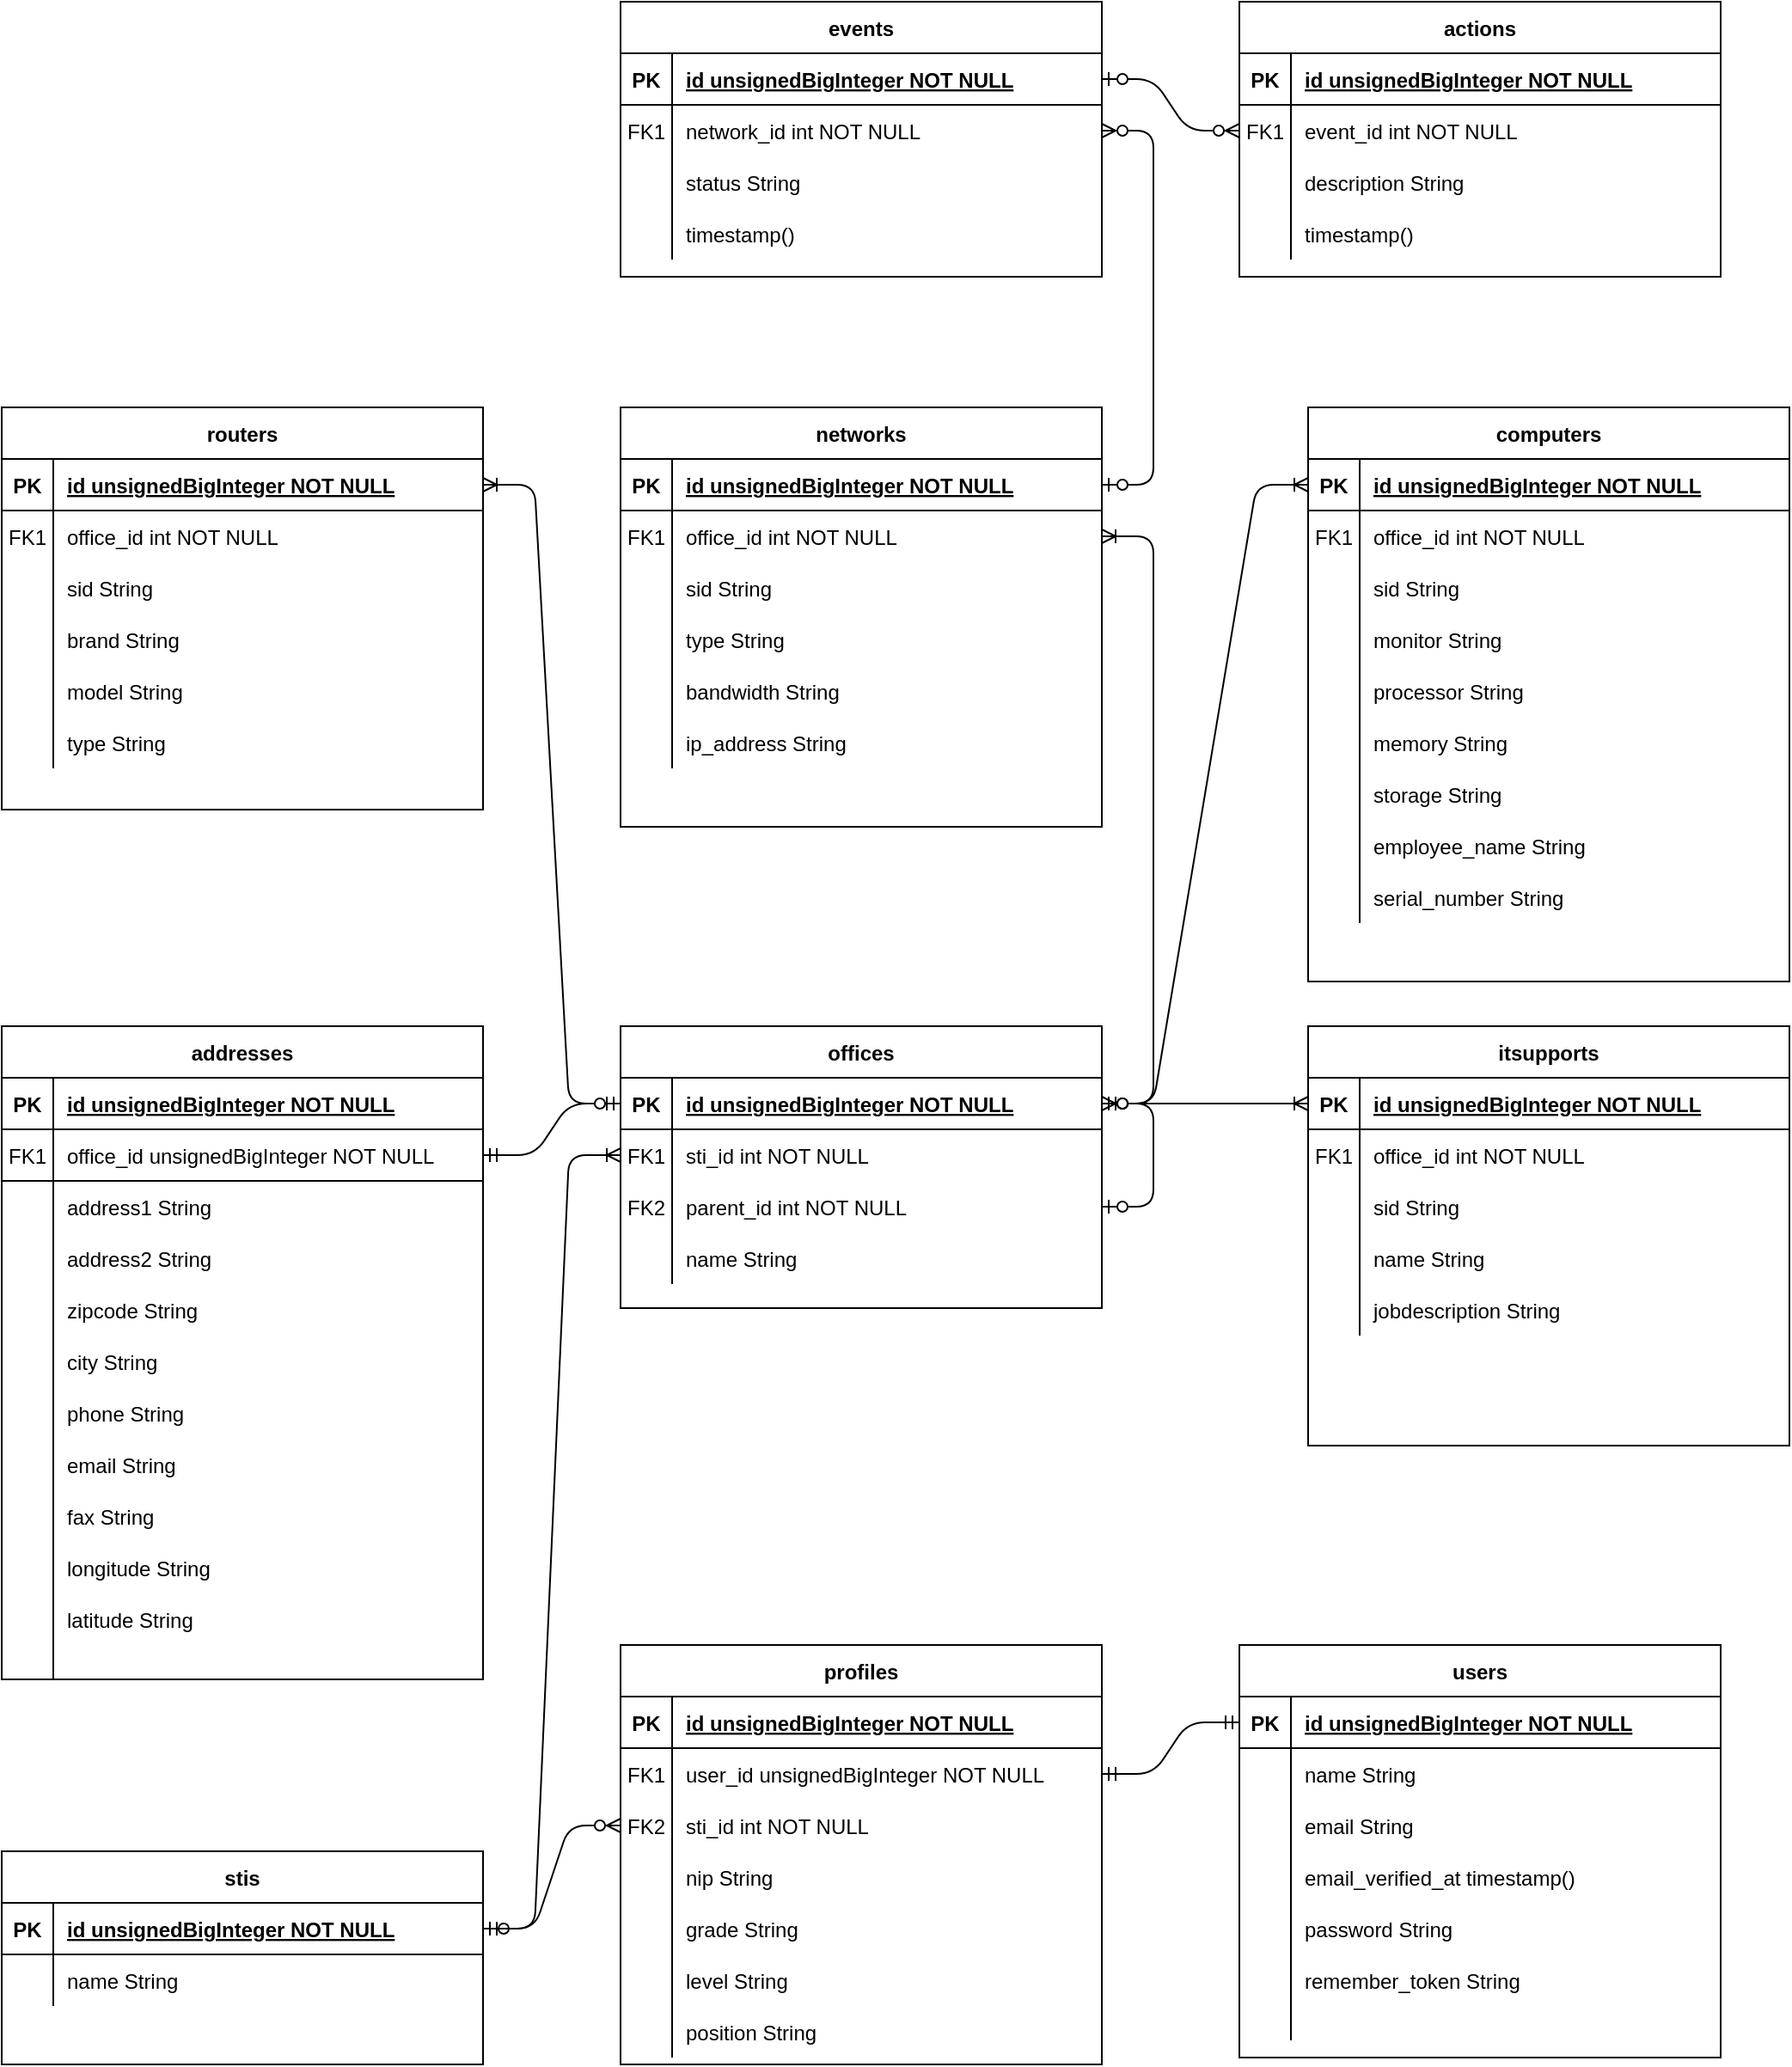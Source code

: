 <mxfile version="14.6.13" type="device"><diagram id="R2lEEEUBdFMjLlhIrx00" name="Page-1"><mxGraphModel dx="786" dy="1359" grid="1" gridSize="10" guides="1" tooltips="1" connect="1" arrows="1" fold="1" page="1" pageScale="1" pageWidth="1100" pageHeight="850" math="0" shadow="0" extFonts="Permanent Marker^https://fonts.googleapis.com/css?family=Permanent+Marker"><root><mxCell id="0"/><mxCell id="1" parent="0"/><mxCell id="C-vyLk0tnHw3VtMMgP7b-2" value="offices" style="shape=table;startSize=30;container=1;collapsible=1;childLayout=tableLayout;fixedRows=1;rowLines=0;fontStyle=1;align=center;resizeLast=1;" parent="1" vertex="1"><mxGeometry x="400" y="36" width="280" height="164" as="geometry"/></mxCell><mxCell id="C-vyLk0tnHw3VtMMgP7b-3" value="" style="shape=partialRectangle;collapsible=0;dropTarget=0;pointerEvents=0;fillColor=none;points=[[0,0.5],[1,0.5]];portConstraint=eastwest;top=0;left=0;right=0;bottom=1;" parent="C-vyLk0tnHw3VtMMgP7b-2" vertex="1"><mxGeometry y="30" width="280" height="30" as="geometry"/></mxCell><mxCell id="C-vyLk0tnHw3VtMMgP7b-4" value="PK" style="shape=partialRectangle;overflow=hidden;connectable=0;fillColor=none;top=0;left=0;bottom=0;right=0;fontStyle=1;" parent="C-vyLk0tnHw3VtMMgP7b-3" vertex="1"><mxGeometry width="30" height="30" as="geometry"/></mxCell><mxCell id="C-vyLk0tnHw3VtMMgP7b-5" value="id unsignedBigInteger NOT NULL " style="shape=partialRectangle;overflow=hidden;connectable=0;fillColor=none;top=0;left=0;bottom=0;right=0;align=left;spacingLeft=6;fontStyle=5;" parent="C-vyLk0tnHw3VtMMgP7b-3" vertex="1"><mxGeometry x="30" width="250" height="30" as="geometry"/></mxCell><mxCell id="NrfGA5ZO5ZbYwpjeMdwI-16" value="" style="shape=partialRectangle;collapsible=0;dropTarget=0;pointerEvents=0;fillColor=none;points=[[0,0.5],[1,0.5]];portConstraint=eastwest;top=0;left=0;right=0;bottom=0;" parent="C-vyLk0tnHw3VtMMgP7b-2" vertex="1"><mxGeometry y="60" width="280" height="30" as="geometry"/></mxCell><mxCell id="NrfGA5ZO5ZbYwpjeMdwI-17" value="FK1" style="shape=partialRectangle;overflow=hidden;connectable=0;fillColor=none;top=0;left=0;bottom=0;right=0;" parent="NrfGA5ZO5ZbYwpjeMdwI-16" vertex="1"><mxGeometry width="30" height="30" as="geometry"/></mxCell><mxCell id="NrfGA5ZO5ZbYwpjeMdwI-18" value="sti_id int NOT NULL" style="shape=partialRectangle;overflow=hidden;connectable=0;fillColor=none;top=0;left=0;bottom=0;right=0;align=left;spacingLeft=6;" parent="NrfGA5ZO5ZbYwpjeMdwI-16" vertex="1"><mxGeometry x="30" width="250" height="30" as="geometry"/></mxCell><mxCell id="NrfGA5ZO5ZbYwpjeMdwI-37" value="" style="shape=partialRectangle;collapsible=0;dropTarget=0;pointerEvents=0;fillColor=none;points=[[0,0.5],[1,0.5]];portConstraint=eastwest;top=0;left=0;right=0;bottom=0;" parent="C-vyLk0tnHw3VtMMgP7b-2" vertex="1"><mxGeometry y="90" width="280" height="30" as="geometry"/></mxCell><mxCell id="NrfGA5ZO5ZbYwpjeMdwI-38" value="FK2" style="shape=partialRectangle;overflow=hidden;connectable=0;fillColor=none;top=0;left=0;bottom=0;right=0;" parent="NrfGA5ZO5ZbYwpjeMdwI-37" vertex="1"><mxGeometry width="30" height="30" as="geometry"/></mxCell><mxCell id="NrfGA5ZO5ZbYwpjeMdwI-39" value="parent_id int NOT NULL" style="shape=partialRectangle;overflow=hidden;connectable=0;fillColor=none;top=0;left=0;bottom=0;right=0;align=left;spacingLeft=6;" parent="NrfGA5ZO5ZbYwpjeMdwI-37" vertex="1"><mxGeometry x="30" width="250" height="30" as="geometry"/></mxCell><mxCell id="C-vyLk0tnHw3VtMMgP7b-6" value="" style="shape=partialRectangle;collapsible=0;dropTarget=0;pointerEvents=0;fillColor=none;points=[[0,0.5],[1,0.5]];portConstraint=eastwest;top=0;left=0;right=0;bottom=0;" parent="C-vyLk0tnHw3VtMMgP7b-2" vertex="1"><mxGeometry y="120" width="280" height="30" as="geometry"/></mxCell><mxCell id="C-vyLk0tnHw3VtMMgP7b-7" value="" style="shape=partialRectangle;overflow=hidden;connectable=0;fillColor=none;top=0;left=0;bottom=0;right=0;" parent="C-vyLk0tnHw3VtMMgP7b-6" vertex="1"><mxGeometry width="30" height="30" as="geometry"/></mxCell><mxCell id="C-vyLk0tnHw3VtMMgP7b-8" value="name String" style="shape=partialRectangle;overflow=hidden;connectable=0;fillColor=none;top=0;left=0;bottom=0;right=0;align=left;spacingLeft=6;" parent="C-vyLk0tnHw3VtMMgP7b-6" vertex="1"><mxGeometry x="30" width="250" height="30" as="geometry"/></mxCell><mxCell id="NrfGA5ZO5ZbYwpjeMdwI-72" value="" style="edgeStyle=entityRelationEdgeStyle;fontSize=12;html=1;endArrow=ERoneToMany;startArrow=ERzeroToOne;" parent="C-vyLk0tnHw3VtMMgP7b-2" source="NrfGA5ZO5ZbYwpjeMdwI-37" target="C-vyLk0tnHw3VtMMgP7b-3" edge="1"><mxGeometry width="100" height="100" relative="1" as="geometry"><mxPoint x="215" y="250" as="sourcePoint"/><mxPoint x="315" y="150" as="targetPoint"/></mxGeometry></mxCell><mxCell id="C-vyLk0tnHw3VtMMgP7b-13" value="stis" style="shape=table;startSize=30;container=1;collapsible=1;childLayout=tableLayout;fixedRows=1;rowLines=0;fontStyle=1;align=center;resizeLast=1;" parent="1" vertex="1"><mxGeometry x="40" y="516" width="280" height="124" as="geometry"/></mxCell><mxCell id="C-vyLk0tnHw3VtMMgP7b-14" value="" style="shape=partialRectangle;collapsible=0;dropTarget=0;pointerEvents=0;fillColor=none;points=[[0,0.5],[1,0.5]];portConstraint=eastwest;top=0;left=0;right=0;bottom=1;" parent="C-vyLk0tnHw3VtMMgP7b-13" vertex="1"><mxGeometry y="30" width="280" height="30" as="geometry"/></mxCell><mxCell id="C-vyLk0tnHw3VtMMgP7b-15" value="PK" style="shape=partialRectangle;overflow=hidden;connectable=0;fillColor=none;top=0;left=0;bottom=0;right=0;fontStyle=1;" parent="C-vyLk0tnHw3VtMMgP7b-14" vertex="1"><mxGeometry width="30" height="30" as="geometry"/></mxCell><mxCell id="C-vyLk0tnHw3VtMMgP7b-16" value="id unsignedBigInteger NOT NULL " style="shape=partialRectangle;overflow=hidden;connectable=0;fillColor=none;top=0;left=0;bottom=0;right=0;align=left;spacingLeft=6;fontStyle=5;" parent="C-vyLk0tnHw3VtMMgP7b-14" vertex="1"><mxGeometry x="30" width="250" height="30" as="geometry"/></mxCell><mxCell id="C-vyLk0tnHw3VtMMgP7b-17" value="" style="shape=partialRectangle;collapsible=0;dropTarget=0;pointerEvents=0;fillColor=none;points=[[0,0.5],[1,0.5]];portConstraint=eastwest;top=0;left=0;right=0;bottom=0;" parent="C-vyLk0tnHw3VtMMgP7b-13" vertex="1"><mxGeometry y="60" width="280" height="30" as="geometry"/></mxCell><mxCell id="C-vyLk0tnHw3VtMMgP7b-18" value="" style="shape=partialRectangle;overflow=hidden;connectable=0;fillColor=none;top=0;left=0;bottom=0;right=0;" parent="C-vyLk0tnHw3VtMMgP7b-17" vertex="1"><mxGeometry width="30" height="30" as="geometry"/></mxCell><mxCell id="C-vyLk0tnHw3VtMMgP7b-19" value="name String" style="shape=partialRectangle;overflow=hidden;connectable=0;fillColor=none;top=0;left=0;bottom=0;right=0;align=left;spacingLeft=6;" parent="C-vyLk0tnHw3VtMMgP7b-17" vertex="1"><mxGeometry x="30" width="250" height="30" as="geometry"/></mxCell><mxCell id="C-vyLk0tnHw3VtMMgP7b-23" value="addresses" style="shape=table;startSize=30;container=1;collapsible=1;childLayout=tableLayout;fixedRows=1;rowLines=0;fontStyle=1;align=center;resizeLast=1;" parent="1" vertex="1"><mxGeometry x="40" y="36" width="280" height="380" as="geometry"/></mxCell><mxCell id="NrfGA5ZO5ZbYwpjeMdwI-40" value="" style="shape=partialRectangle;collapsible=0;dropTarget=0;pointerEvents=0;fillColor=none;points=[[0,0.5],[1,0.5]];portConstraint=eastwest;top=0;left=0;right=0;bottom=1;" parent="C-vyLk0tnHw3VtMMgP7b-23" vertex="1"><mxGeometry y="30" width="280" height="30" as="geometry"/></mxCell><mxCell id="NrfGA5ZO5ZbYwpjeMdwI-41" value="PK" style="shape=partialRectangle;overflow=hidden;connectable=0;fillColor=none;top=0;left=0;bottom=0;right=0;fontStyle=1;" parent="NrfGA5ZO5ZbYwpjeMdwI-40" vertex="1"><mxGeometry width="30" height="30" as="geometry"/></mxCell><mxCell id="NrfGA5ZO5ZbYwpjeMdwI-42" value="id unsignedBigInteger NOT NULL " style="shape=partialRectangle;overflow=hidden;connectable=0;fillColor=none;top=0;left=0;bottom=0;right=0;align=left;spacingLeft=6;fontStyle=5;" parent="NrfGA5ZO5ZbYwpjeMdwI-40" vertex="1"><mxGeometry x="30" width="250" height="30" as="geometry"/></mxCell><mxCell id="C-vyLk0tnHw3VtMMgP7b-24" value="" style="shape=partialRectangle;collapsible=0;dropTarget=0;pointerEvents=0;fillColor=none;points=[[0,0.5],[1,0.5]];portConstraint=eastwest;top=0;left=0;right=0;bottom=1;" parent="C-vyLk0tnHw3VtMMgP7b-23" vertex="1"><mxGeometry y="60" width="280" height="30" as="geometry"/></mxCell><mxCell id="C-vyLk0tnHw3VtMMgP7b-25" value="FK1" style="shape=partialRectangle;overflow=hidden;connectable=0;fillColor=none;top=0;left=0;bottom=0;right=0;fontStyle=0;" parent="C-vyLk0tnHw3VtMMgP7b-24" vertex="1"><mxGeometry width="30" height="30" as="geometry"/></mxCell><mxCell id="C-vyLk0tnHw3VtMMgP7b-26" value="office_id unsignedBigInteger NOT NULL" style="shape=partialRectangle;overflow=hidden;connectable=0;fillColor=none;top=0;left=0;bottom=0;right=0;align=left;spacingLeft=6;fontStyle=0;" parent="C-vyLk0tnHw3VtMMgP7b-24" vertex="1"><mxGeometry x="30" width="250" height="30" as="geometry"/></mxCell><mxCell id="NrfGA5ZO5ZbYwpjeMdwI-28" value="" style="shape=partialRectangle;collapsible=0;dropTarget=0;pointerEvents=0;fillColor=none;points=[[0,0.5],[1,0.5]];portConstraint=eastwest;top=0;left=0;right=0;bottom=0;" parent="C-vyLk0tnHw3VtMMgP7b-23" vertex="1"><mxGeometry y="90" width="280" height="30" as="geometry"/></mxCell><mxCell id="NrfGA5ZO5ZbYwpjeMdwI-29" value="" style="shape=partialRectangle;overflow=hidden;connectable=0;fillColor=none;top=0;left=0;bottom=0;right=0;" parent="NrfGA5ZO5ZbYwpjeMdwI-28" vertex="1"><mxGeometry width="30" height="30" as="geometry"/></mxCell><mxCell id="NrfGA5ZO5ZbYwpjeMdwI-30" value="address1 String" style="shape=partialRectangle;overflow=hidden;connectable=0;fillColor=none;top=0;left=0;bottom=0;right=0;align=left;spacingLeft=6;" parent="NrfGA5ZO5ZbYwpjeMdwI-28" vertex="1"><mxGeometry x="30" width="250" height="30" as="geometry"/></mxCell><mxCell id="NrfGA5ZO5ZbYwpjeMdwI-25" value="" style="shape=partialRectangle;collapsible=0;dropTarget=0;pointerEvents=0;fillColor=none;points=[[0,0.5],[1,0.5]];portConstraint=eastwest;top=0;left=0;right=0;bottom=0;" parent="C-vyLk0tnHw3VtMMgP7b-23" vertex="1"><mxGeometry y="120" width="280" height="30" as="geometry"/></mxCell><mxCell id="NrfGA5ZO5ZbYwpjeMdwI-26" value="" style="shape=partialRectangle;overflow=hidden;connectable=0;fillColor=none;top=0;left=0;bottom=0;right=0;" parent="NrfGA5ZO5ZbYwpjeMdwI-25" vertex="1"><mxGeometry width="30" height="30" as="geometry"/></mxCell><mxCell id="NrfGA5ZO5ZbYwpjeMdwI-27" value="address2 String" style="shape=partialRectangle;overflow=hidden;connectable=0;fillColor=none;top=0;left=0;bottom=0;right=0;align=left;spacingLeft=6;" parent="NrfGA5ZO5ZbYwpjeMdwI-25" vertex="1"><mxGeometry x="30" width="250" height="30" as="geometry"/></mxCell><mxCell id="NrfGA5ZO5ZbYwpjeMdwI-22" value="" style="shape=partialRectangle;collapsible=0;dropTarget=0;pointerEvents=0;fillColor=none;points=[[0,0.5],[1,0.5]];portConstraint=eastwest;top=0;left=0;right=0;bottom=0;" parent="C-vyLk0tnHw3VtMMgP7b-23" vertex="1"><mxGeometry y="150" width="280" height="30" as="geometry"/></mxCell><mxCell id="NrfGA5ZO5ZbYwpjeMdwI-23" value="" style="shape=partialRectangle;overflow=hidden;connectable=0;fillColor=none;top=0;left=0;bottom=0;right=0;" parent="NrfGA5ZO5ZbYwpjeMdwI-22" vertex="1"><mxGeometry width="30" height="30" as="geometry"/></mxCell><mxCell id="NrfGA5ZO5ZbYwpjeMdwI-24" value="zipcode String" style="shape=partialRectangle;overflow=hidden;connectable=0;fillColor=none;top=0;left=0;bottom=0;right=0;align=left;spacingLeft=6;" parent="NrfGA5ZO5ZbYwpjeMdwI-22" vertex="1"><mxGeometry x="30" width="250" height="30" as="geometry"/></mxCell><mxCell id="cC36IfZBe8Q3llp0bym--16" value="" style="shape=partialRectangle;collapsible=0;dropTarget=0;pointerEvents=0;fillColor=none;points=[[0,0.5],[1,0.5]];portConstraint=eastwest;top=0;left=0;right=0;bottom=0;" vertex="1" parent="C-vyLk0tnHw3VtMMgP7b-23"><mxGeometry y="180" width="280" height="30" as="geometry"/></mxCell><mxCell id="cC36IfZBe8Q3llp0bym--17" value="" style="shape=partialRectangle;overflow=hidden;connectable=0;fillColor=none;top=0;left=0;bottom=0;right=0;" vertex="1" parent="cC36IfZBe8Q3llp0bym--16"><mxGeometry width="30" height="30" as="geometry"/></mxCell><mxCell id="cC36IfZBe8Q3llp0bym--18" value="city String" style="shape=partialRectangle;overflow=hidden;connectable=0;fillColor=none;top=0;left=0;bottom=0;right=0;align=left;spacingLeft=6;" vertex="1" parent="cC36IfZBe8Q3llp0bym--16"><mxGeometry x="30" width="250" height="30" as="geometry"/></mxCell><mxCell id="cC36IfZBe8Q3llp0bym--13" value="" style="shape=partialRectangle;collapsible=0;dropTarget=0;pointerEvents=0;fillColor=none;points=[[0,0.5],[1,0.5]];portConstraint=eastwest;top=0;left=0;right=0;bottom=0;" vertex="1" parent="C-vyLk0tnHw3VtMMgP7b-23"><mxGeometry y="210" width="280" height="30" as="geometry"/></mxCell><mxCell id="cC36IfZBe8Q3llp0bym--14" value="" style="shape=partialRectangle;overflow=hidden;connectable=0;fillColor=none;top=0;left=0;bottom=0;right=0;" vertex="1" parent="cC36IfZBe8Q3llp0bym--13"><mxGeometry width="30" height="30" as="geometry"/></mxCell><mxCell id="cC36IfZBe8Q3llp0bym--15" value="phone String" style="shape=partialRectangle;overflow=hidden;connectable=0;fillColor=none;top=0;left=0;bottom=0;right=0;align=left;spacingLeft=6;" vertex="1" parent="cC36IfZBe8Q3llp0bym--13"><mxGeometry x="30" width="250" height="30" as="geometry"/></mxCell><mxCell id="cC36IfZBe8Q3llp0bym--10" value="" style="shape=partialRectangle;collapsible=0;dropTarget=0;pointerEvents=0;fillColor=none;points=[[0,0.5],[1,0.5]];portConstraint=eastwest;top=0;left=0;right=0;bottom=0;" vertex="1" parent="C-vyLk0tnHw3VtMMgP7b-23"><mxGeometry y="240" width="280" height="30" as="geometry"/></mxCell><mxCell id="cC36IfZBe8Q3llp0bym--11" value="" style="shape=partialRectangle;overflow=hidden;connectable=0;fillColor=none;top=0;left=0;bottom=0;right=0;" vertex="1" parent="cC36IfZBe8Q3llp0bym--10"><mxGeometry width="30" height="30" as="geometry"/></mxCell><mxCell id="cC36IfZBe8Q3llp0bym--12" value="email String" style="shape=partialRectangle;overflow=hidden;connectable=0;fillColor=none;top=0;left=0;bottom=0;right=0;align=left;spacingLeft=6;" vertex="1" parent="cC36IfZBe8Q3llp0bym--10"><mxGeometry x="30" width="250" height="30" as="geometry"/></mxCell><mxCell id="B6gl2flgJBYyLRWC5VCv-1" value="" style="shape=partialRectangle;collapsible=0;dropTarget=0;pointerEvents=0;fillColor=none;points=[[0,0.5],[1,0.5]];portConstraint=eastwest;top=0;left=0;right=0;bottom=0;" parent="C-vyLk0tnHw3VtMMgP7b-23" vertex="1"><mxGeometry y="270" width="280" height="30" as="geometry"/></mxCell><mxCell id="B6gl2flgJBYyLRWC5VCv-2" value="" style="shape=partialRectangle;overflow=hidden;connectable=0;fillColor=none;top=0;left=0;bottom=0;right=0;" parent="B6gl2flgJBYyLRWC5VCv-1" vertex="1"><mxGeometry width="30" height="30" as="geometry"/></mxCell><mxCell id="B6gl2flgJBYyLRWC5VCv-3" value="fax String" style="shape=partialRectangle;overflow=hidden;connectable=0;fillColor=none;top=0;left=0;bottom=0;right=0;align=left;spacingLeft=6;" parent="B6gl2flgJBYyLRWC5VCv-1" vertex="1"><mxGeometry x="30" width="250" height="30" as="geometry"/></mxCell><mxCell id="B6gl2flgJBYyLRWC5VCv-4" value="" style="shape=partialRectangle;collapsible=0;dropTarget=0;pointerEvents=0;fillColor=none;points=[[0,0.5],[1,0.5]];portConstraint=eastwest;top=0;left=0;right=0;bottom=0;" parent="C-vyLk0tnHw3VtMMgP7b-23" vertex="1"><mxGeometry y="300" width="280" height="30" as="geometry"/></mxCell><mxCell id="B6gl2flgJBYyLRWC5VCv-5" value="" style="shape=partialRectangle;overflow=hidden;connectable=0;fillColor=none;top=0;left=0;bottom=0;right=0;" parent="B6gl2flgJBYyLRWC5VCv-4" vertex="1"><mxGeometry width="30" height="30" as="geometry"/></mxCell><mxCell id="B6gl2flgJBYyLRWC5VCv-6" value="longitude String" style="shape=partialRectangle;overflow=hidden;connectable=0;fillColor=none;top=0;left=0;bottom=0;right=0;align=left;spacingLeft=6;" parent="B6gl2flgJBYyLRWC5VCv-4" vertex="1"><mxGeometry x="30" width="250" height="30" as="geometry"/></mxCell><mxCell id="NrfGA5ZO5ZbYwpjeMdwI-19" value="" style="shape=partialRectangle;collapsible=0;dropTarget=0;pointerEvents=0;fillColor=none;points=[[0,0.5],[1,0.5]];portConstraint=eastwest;top=0;left=0;right=0;bottom=0;" parent="C-vyLk0tnHw3VtMMgP7b-23" vertex="1"><mxGeometry y="330" width="280" height="30" as="geometry"/></mxCell><mxCell id="NrfGA5ZO5ZbYwpjeMdwI-20" value="" style="shape=partialRectangle;overflow=hidden;connectable=0;fillColor=none;top=0;left=0;bottom=0;right=0;" parent="NrfGA5ZO5ZbYwpjeMdwI-19" vertex="1"><mxGeometry width="30" height="30" as="geometry"/></mxCell><mxCell id="NrfGA5ZO5ZbYwpjeMdwI-21" value="latitude String" style="shape=partialRectangle;overflow=hidden;connectable=0;fillColor=none;top=0;left=0;bottom=0;right=0;align=left;spacingLeft=6;" parent="NrfGA5ZO5ZbYwpjeMdwI-19" vertex="1"><mxGeometry x="30" width="250" height="30" as="geometry"/></mxCell><mxCell id="C-vyLk0tnHw3VtMMgP7b-27" value="" style="shape=partialRectangle;collapsible=0;dropTarget=0;pointerEvents=0;fillColor=none;points=[[0,0.5],[1,0.5]];portConstraint=eastwest;top=0;left=0;right=0;bottom=0;" parent="C-vyLk0tnHw3VtMMgP7b-23" vertex="1"><mxGeometry y="360" width="280" height="20" as="geometry"/></mxCell><mxCell id="C-vyLk0tnHw3VtMMgP7b-28" value="" style="shape=partialRectangle;overflow=hidden;connectable=0;fillColor=none;top=0;left=0;bottom=0;right=0;" parent="C-vyLk0tnHw3VtMMgP7b-27" vertex="1"><mxGeometry width="30" height="20" as="geometry"/></mxCell><mxCell id="C-vyLk0tnHw3VtMMgP7b-29" value="" style="shape=partialRectangle;overflow=hidden;connectable=0;fillColor=none;top=0;left=0;bottom=0;right=0;align=left;spacingLeft=6;" parent="C-vyLk0tnHw3VtMMgP7b-27" vertex="1"><mxGeometry x="30" width="250" height="20" as="geometry"/></mxCell><mxCell id="NrfGA5ZO5ZbYwpjeMdwI-6" value="" style="edgeStyle=entityRelationEdgeStyle;fontSize=12;html=1;endArrow=ERmandOne;startArrow=ERmandOne;" parent="1" source="C-vyLk0tnHw3VtMMgP7b-3" target="C-vyLk0tnHw3VtMMgP7b-24" edge="1"><mxGeometry width="100" height="100" relative="1" as="geometry"><mxPoint x="230" y="516" as="sourcePoint"/><mxPoint x="330" y="481" as="targetPoint"/></mxGeometry></mxCell><mxCell id="NrfGA5ZO5ZbYwpjeMdwI-94" value="users" style="shape=table;startSize=30;container=1;collapsible=1;childLayout=tableLayout;fixedRows=1;rowLines=0;fontStyle=1;align=center;resizeLast=1;" parent="1" vertex="1"><mxGeometry x="760" y="396" width="280" height="240" as="geometry"/></mxCell><mxCell id="NrfGA5ZO5ZbYwpjeMdwI-95" value="" style="shape=partialRectangle;collapsible=0;dropTarget=0;pointerEvents=0;fillColor=none;points=[[0,0.5],[1,0.5]];portConstraint=eastwest;top=0;left=0;right=0;bottom=1;" parent="NrfGA5ZO5ZbYwpjeMdwI-94" vertex="1"><mxGeometry y="30" width="280" height="30" as="geometry"/></mxCell><mxCell id="NrfGA5ZO5ZbYwpjeMdwI-96" value="PK" style="shape=partialRectangle;overflow=hidden;connectable=0;fillColor=none;top=0;left=0;bottom=0;right=0;fontStyle=1;" parent="NrfGA5ZO5ZbYwpjeMdwI-95" vertex="1"><mxGeometry width="30" height="30" as="geometry"/></mxCell><mxCell id="NrfGA5ZO5ZbYwpjeMdwI-97" value="id unsignedBigInteger NOT NULL " style="shape=partialRectangle;overflow=hidden;connectable=0;fillColor=none;top=0;left=0;bottom=0;right=0;align=left;spacingLeft=6;fontStyle=5;" parent="NrfGA5ZO5ZbYwpjeMdwI-95" vertex="1"><mxGeometry x="30" width="250" height="30" as="geometry"/></mxCell><mxCell id="NrfGA5ZO5ZbYwpjeMdwI-104" value="" style="shape=partialRectangle;collapsible=0;dropTarget=0;pointerEvents=0;fillColor=none;points=[[0,0.5],[1,0.5]];portConstraint=eastwest;top=0;left=0;right=0;bottom=0;" parent="NrfGA5ZO5ZbYwpjeMdwI-94" vertex="1"><mxGeometry y="60" width="280" height="30" as="geometry"/></mxCell><mxCell id="NrfGA5ZO5ZbYwpjeMdwI-105" value="" style="shape=partialRectangle;overflow=hidden;connectable=0;fillColor=none;top=0;left=0;bottom=0;right=0;" parent="NrfGA5ZO5ZbYwpjeMdwI-104" vertex="1"><mxGeometry width="30" height="30" as="geometry"/></mxCell><mxCell id="NrfGA5ZO5ZbYwpjeMdwI-106" value="name String" style="shape=partialRectangle;overflow=hidden;connectable=0;fillColor=none;top=0;left=0;bottom=0;right=0;align=left;spacingLeft=6;" parent="NrfGA5ZO5ZbYwpjeMdwI-104" vertex="1"><mxGeometry x="30" width="250" height="30" as="geometry"/></mxCell><mxCell id="NrfGA5ZO5ZbYwpjeMdwI-107" value="" style="shape=partialRectangle;collapsible=0;dropTarget=0;pointerEvents=0;fillColor=none;points=[[0,0.5],[1,0.5]];portConstraint=eastwest;top=0;left=0;right=0;bottom=0;" parent="NrfGA5ZO5ZbYwpjeMdwI-94" vertex="1"><mxGeometry y="90" width="280" height="30" as="geometry"/></mxCell><mxCell id="NrfGA5ZO5ZbYwpjeMdwI-108" value="" style="shape=partialRectangle;overflow=hidden;connectable=0;fillColor=none;top=0;left=0;bottom=0;right=0;" parent="NrfGA5ZO5ZbYwpjeMdwI-107" vertex="1"><mxGeometry width="30" height="30" as="geometry"/></mxCell><mxCell id="NrfGA5ZO5ZbYwpjeMdwI-109" value="email String" style="shape=partialRectangle;overflow=hidden;connectable=0;fillColor=none;top=0;left=0;bottom=0;right=0;align=left;spacingLeft=6;" parent="NrfGA5ZO5ZbYwpjeMdwI-107" vertex="1"><mxGeometry x="30" width="250" height="30" as="geometry"/></mxCell><mxCell id="NrfGA5ZO5ZbYwpjeMdwI-110" value="" style="shape=partialRectangle;collapsible=0;dropTarget=0;pointerEvents=0;fillColor=none;points=[[0,0.5],[1,0.5]];portConstraint=eastwest;top=0;left=0;right=0;bottom=0;" parent="NrfGA5ZO5ZbYwpjeMdwI-94" vertex="1"><mxGeometry y="120" width="280" height="30" as="geometry"/></mxCell><mxCell id="NrfGA5ZO5ZbYwpjeMdwI-111" value="" style="shape=partialRectangle;overflow=hidden;connectable=0;fillColor=none;top=0;left=0;bottom=0;right=0;" parent="NrfGA5ZO5ZbYwpjeMdwI-110" vertex="1"><mxGeometry width="30" height="30" as="geometry"/></mxCell><mxCell id="NrfGA5ZO5ZbYwpjeMdwI-112" value="email_verified_at timestamp()" style="shape=partialRectangle;overflow=hidden;connectable=0;fillColor=none;top=0;left=0;bottom=0;right=0;align=left;spacingLeft=6;" parent="NrfGA5ZO5ZbYwpjeMdwI-110" vertex="1"><mxGeometry x="30" width="250" height="30" as="geometry"/></mxCell><mxCell id="NrfGA5ZO5ZbYwpjeMdwI-114" value="" style="shape=partialRectangle;collapsible=0;dropTarget=0;pointerEvents=0;fillColor=none;points=[[0,0.5],[1,0.5]];portConstraint=eastwest;top=0;left=0;right=0;bottom=0;" parent="NrfGA5ZO5ZbYwpjeMdwI-94" vertex="1"><mxGeometry y="150" width="280" height="30" as="geometry"/></mxCell><mxCell id="NrfGA5ZO5ZbYwpjeMdwI-115" value="" style="shape=partialRectangle;overflow=hidden;connectable=0;fillColor=none;top=0;left=0;bottom=0;right=0;" parent="NrfGA5ZO5ZbYwpjeMdwI-114" vertex="1"><mxGeometry width="30" height="30" as="geometry"/></mxCell><mxCell id="NrfGA5ZO5ZbYwpjeMdwI-116" value="password String" style="shape=partialRectangle;overflow=hidden;connectable=0;fillColor=none;top=0;left=0;bottom=0;right=0;align=left;spacingLeft=6;" parent="NrfGA5ZO5ZbYwpjeMdwI-114" vertex="1"><mxGeometry x="30" width="250" height="30" as="geometry"/></mxCell><mxCell id="NrfGA5ZO5ZbYwpjeMdwI-117" value="" style="shape=partialRectangle;collapsible=0;dropTarget=0;pointerEvents=0;fillColor=none;points=[[0,0.5],[1,0.5]];portConstraint=eastwest;top=0;left=0;right=0;bottom=0;" parent="NrfGA5ZO5ZbYwpjeMdwI-94" vertex="1"><mxGeometry y="180" width="280" height="30" as="geometry"/></mxCell><mxCell id="NrfGA5ZO5ZbYwpjeMdwI-118" value="" style="shape=partialRectangle;overflow=hidden;connectable=0;fillColor=none;top=0;left=0;bottom=0;right=0;" parent="NrfGA5ZO5ZbYwpjeMdwI-117" vertex="1"><mxGeometry width="30" height="30" as="geometry"/></mxCell><mxCell id="NrfGA5ZO5ZbYwpjeMdwI-119" value="remember_token String" style="shape=partialRectangle;overflow=hidden;connectable=0;fillColor=none;top=0;left=0;bottom=0;right=0;align=left;spacingLeft=6;" parent="NrfGA5ZO5ZbYwpjeMdwI-117" vertex="1"><mxGeometry x="30" width="250" height="30" as="geometry"/></mxCell><mxCell id="NrfGA5ZO5ZbYwpjeMdwI-101" value="" style="shape=partialRectangle;collapsible=0;dropTarget=0;pointerEvents=0;fillColor=none;points=[[0,0.5],[1,0.5]];portConstraint=eastwest;top=0;left=0;right=0;bottom=0;" parent="NrfGA5ZO5ZbYwpjeMdwI-94" vertex="1"><mxGeometry y="210" width="280" height="20" as="geometry"/></mxCell><mxCell id="NrfGA5ZO5ZbYwpjeMdwI-102" value="" style="shape=partialRectangle;overflow=hidden;connectable=0;fillColor=none;top=0;left=0;bottom=0;right=0;" parent="NrfGA5ZO5ZbYwpjeMdwI-101" vertex="1"><mxGeometry width="30" height="20" as="geometry"/></mxCell><mxCell id="NrfGA5ZO5ZbYwpjeMdwI-103" value="" style="shape=partialRectangle;overflow=hidden;connectable=0;fillColor=none;top=0;left=0;bottom=0;right=0;align=left;spacingLeft=6;" parent="NrfGA5ZO5ZbYwpjeMdwI-101" vertex="1"><mxGeometry x="30" width="250" height="20" as="geometry"/></mxCell><mxCell id="NrfGA5ZO5ZbYwpjeMdwI-120" value="profiles" style="shape=table;startSize=30;container=1;collapsible=1;childLayout=tableLayout;fixedRows=1;rowLines=0;fontStyle=1;align=center;resizeLast=1;" parent="1" vertex="1"><mxGeometry x="400" y="396" width="280" height="244" as="geometry"><mxRectangle x="400" y="400" width="80" height="30" as="alternateBounds"/></mxGeometry></mxCell><mxCell id="NrfGA5ZO5ZbYwpjeMdwI-121" value="" style="shape=partialRectangle;collapsible=0;dropTarget=0;pointerEvents=0;fillColor=none;points=[[0,0.5],[1,0.5]];portConstraint=eastwest;top=0;left=0;right=0;bottom=1;" parent="NrfGA5ZO5ZbYwpjeMdwI-120" vertex="1"><mxGeometry y="30" width="280" height="30" as="geometry"/></mxCell><mxCell id="NrfGA5ZO5ZbYwpjeMdwI-122" value="PK" style="shape=partialRectangle;overflow=hidden;connectable=0;fillColor=none;top=0;left=0;bottom=0;right=0;fontStyle=1;" parent="NrfGA5ZO5ZbYwpjeMdwI-121" vertex="1"><mxGeometry width="30" height="30" as="geometry"/></mxCell><mxCell id="NrfGA5ZO5ZbYwpjeMdwI-123" value="id unsignedBigInteger NOT NULL " style="shape=partialRectangle;overflow=hidden;connectable=0;fillColor=none;top=0;left=0;bottom=0;right=0;align=left;spacingLeft=6;fontStyle=5;" parent="NrfGA5ZO5ZbYwpjeMdwI-121" vertex="1"><mxGeometry x="30" width="250" height="30" as="geometry"/></mxCell><mxCell id="NrfGA5ZO5ZbYwpjeMdwI-124" value="" style="shape=partialRectangle;collapsible=0;dropTarget=0;pointerEvents=0;fillColor=none;points=[[0,0.5],[1,0.5]];portConstraint=eastwest;top=0;left=0;right=0;bottom=0;" parent="NrfGA5ZO5ZbYwpjeMdwI-120" vertex="1"><mxGeometry y="60" width="280" height="30" as="geometry"/></mxCell><mxCell id="NrfGA5ZO5ZbYwpjeMdwI-125" value="FK1" style="shape=partialRectangle;overflow=hidden;connectable=0;fillColor=none;top=0;left=0;bottom=0;right=0;" parent="NrfGA5ZO5ZbYwpjeMdwI-124" vertex="1"><mxGeometry width="30" height="30" as="geometry"/></mxCell><mxCell id="NrfGA5ZO5ZbYwpjeMdwI-126" value="user_id unsignedBigInteger NOT NULL" style="shape=partialRectangle;overflow=hidden;connectable=0;fillColor=none;top=0;left=0;bottom=0;right=0;align=left;spacingLeft=6;" parent="NrfGA5ZO5ZbYwpjeMdwI-124" vertex="1"><mxGeometry x="30" width="250" height="30" as="geometry"/></mxCell><mxCell id="NrfGA5ZO5ZbYwpjeMdwI-127" value="" style="shape=partialRectangle;collapsible=0;dropTarget=0;pointerEvents=0;fillColor=none;points=[[0,0.5],[1,0.5]];portConstraint=eastwest;top=0;left=0;right=0;bottom=0;" parent="NrfGA5ZO5ZbYwpjeMdwI-120" vertex="1"><mxGeometry y="90" width="280" height="30" as="geometry"/></mxCell><mxCell id="NrfGA5ZO5ZbYwpjeMdwI-128" value="FK2" style="shape=partialRectangle;overflow=hidden;connectable=0;fillColor=none;top=0;left=0;bottom=0;right=0;" parent="NrfGA5ZO5ZbYwpjeMdwI-127" vertex="1"><mxGeometry width="30" height="30" as="geometry"/></mxCell><mxCell id="NrfGA5ZO5ZbYwpjeMdwI-129" value="sti_id int NOT NULL" style="shape=partialRectangle;overflow=hidden;connectable=0;fillColor=none;top=0;left=0;bottom=0;right=0;align=left;spacingLeft=6;" parent="NrfGA5ZO5ZbYwpjeMdwI-127" vertex="1"><mxGeometry x="30" width="250" height="30" as="geometry"/></mxCell><mxCell id="NrfGA5ZO5ZbYwpjeMdwI-130" value="" style="shape=partialRectangle;collapsible=0;dropTarget=0;pointerEvents=0;fillColor=none;points=[[0,0.5],[1,0.5]];portConstraint=eastwest;top=0;left=0;right=0;bottom=0;" parent="NrfGA5ZO5ZbYwpjeMdwI-120" vertex="1"><mxGeometry y="120" width="280" height="30" as="geometry"/></mxCell><mxCell id="NrfGA5ZO5ZbYwpjeMdwI-131" value="" style="shape=partialRectangle;overflow=hidden;connectable=0;fillColor=none;top=0;left=0;bottom=0;right=0;" parent="NrfGA5ZO5ZbYwpjeMdwI-130" vertex="1"><mxGeometry width="30" height="30" as="geometry"/></mxCell><mxCell id="NrfGA5ZO5ZbYwpjeMdwI-132" value="nip String" style="shape=partialRectangle;overflow=hidden;connectable=0;fillColor=none;top=0;left=0;bottom=0;right=0;align=left;spacingLeft=6;" parent="NrfGA5ZO5ZbYwpjeMdwI-130" vertex="1"><mxGeometry x="30" width="250" height="30" as="geometry"/></mxCell><mxCell id="NrfGA5ZO5ZbYwpjeMdwI-133" value="" style="shape=partialRectangle;collapsible=0;dropTarget=0;pointerEvents=0;fillColor=none;points=[[0,0.5],[1,0.5]];portConstraint=eastwest;top=0;left=0;right=0;bottom=0;" parent="NrfGA5ZO5ZbYwpjeMdwI-120" vertex="1"><mxGeometry y="150" width="280" height="30" as="geometry"/></mxCell><mxCell id="NrfGA5ZO5ZbYwpjeMdwI-134" value="" style="shape=partialRectangle;overflow=hidden;connectable=0;fillColor=none;top=0;left=0;bottom=0;right=0;" parent="NrfGA5ZO5ZbYwpjeMdwI-133" vertex="1"><mxGeometry width="30" height="30" as="geometry"/></mxCell><mxCell id="NrfGA5ZO5ZbYwpjeMdwI-135" value="grade String" style="shape=partialRectangle;overflow=hidden;connectable=0;fillColor=none;top=0;left=0;bottom=0;right=0;align=left;spacingLeft=6;" parent="NrfGA5ZO5ZbYwpjeMdwI-133" vertex="1"><mxGeometry x="30" width="250" height="30" as="geometry"/></mxCell><mxCell id="NrfGA5ZO5ZbYwpjeMdwI-140" value="" style="shape=partialRectangle;collapsible=0;dropTarget=0;pointerEvents=0;fillColor=none;points=[[0,0.5],[1,0.5]];portConstraint=eastwest;top=0;left=0;right=0;bottom=0;" parent="NrfGA5ZO5ZbYwpjeMdwI-120" vertex="1"><mxGeometry y="180" width="280" height="30" as="geometry"/></mxCell><mxCell id="NrfGA5ZO5ZbYwpjeMdwI-141" value="" style="shape=partialRectangle;overflow=hidden;connectable=0;fillColor=none;top=0;left=0;bottom=0;right=0;" parent="NrfGA5ZO5ZbYwpjeMdwI-140" vertex="1"><mxGeometry width="30" height="30" as="geometry"/></mxCell><mxCell id="NrfGA5ZO5ZbYwpjeMdwI-142" value="level String" style="shape=partialRectangle;overflow=hidden;connectable=0;fillColor=none;top=0;left=0;bottom=0;right=0;align=left;spacingLeft=6;" parent="NrfGA5ZO5ZbYwpjeMdwI-140" vertex="1"><mxGeometry x="30" width="250" height="30" as="geometry"/></mxCell><mxCell id="NrfGA5ZO5ZbYwpjeMdwI-143" value="" style="shape=partialRectangle;collapsible=0;dropTarget=0;pointerEvents=0;fillColor=none;points=[[0,0.5],[1,0.5]];portConstraint=eastwest;top=0;left=0;right=0;bottom=0;" parent="NrfGA5ZO5ZbYwpjeMdwI-120" vertex="1"><mxGeometry y="210" width="280" height="30" as="geometry"/></mxCell><mxCell id="NrfGA5ZO5ZbYwpjeMdwI-144" value="" style="shape=partialRectangle;overflow=hidden;connectable=0;fillColor=none;top=0;left=0;bottom=0;right=0;" parent="NrfGA5ZO5ZbYwpjeMdwI-143" vertex="1"><mxGeometry width="30" height="30" as="geometry"/></mxCell><mxCell id="NrfGA5ZO5ZbYwpjeMdwI-145" value="position String" style="shape=partialRectangle;overflow=hidden;connectable=0;fillColor=none;top=0;left=0;bottom=0;right=0;align=left;spacingLeft=6;" parent="NrfGA5ZO5ZbYwpjeMdwI-143" vertex="1"><mxGeometry x="30" width="250" height="30" as="geometry"/></mxCell><mxCell id="NrfGA5ZO5ZbYwpjeMdwI-146" value="" style="edgeStyle=entityRelationEdgeStyle;fontSize=12;html=1;endArrow=ERoneToMany;startArrow=ERzeroToOne;" parent="1" source="C-vyLk0tnHw3VtMMgP7b-14" target="NrfGA5ZO5ZbYwpjeMdwI-16" edge="1"><mxGeometry width="100" height="100" relative="1" as="geometry"><mxPoint x="370" y="406" as="sourcePoint"/><mxPoint x="470" y="306" as="targetPoint"/></mxGeometry></mxCell><mxCell id="NrfGA5ZO5ZbYwpjeMdwI-147" value="" style="edgeStyle=entityRelationEdgeStyle;fontSize=12;html=1;endArrow=ERmandOne;startArrow=ERmandOne;" parent="1" source="NrfGA5ZO5ZbYwpjeMdwI-124" target="NrfGA5ZO5ZbYwpjeMdwI-95" edge="1"><mxGeometry width="100" height="100" relative="1" as="geometry"><mxPoint x="370" y="406" as="sourcePoint"/><mxPoint x="470" y="306" as="targetPoint"/></mxGeometry></mxCell><mxCell id="NrfGA5ZO5ZbYwpjeMdwI-148" value="" style="edgeStyle=entityRelationEdgeStyle;fontSize=12;html=1;endArrow=ERzeroToMany;startArrow=ERmandOne;" parent="1" source="C-vyLk0tnHw3VtMMgP7b-14" target="NrfGA5ZO5ZbYwpjeMdwI-127" edge="1"><mxGeometry width="100" height="100" relative="1" as="geometry"><mxPoint x="370" y="406" as="sourcePoint"/><mxPoint x="470" y="306" as="targetPoint"/></mxGeometry></mxCell><mxCell id="01XycZ7f4ANKjVO6KVwR-1" value="networks" style="shape=table;startSize=30;container=1;collapsible=1;childLayout=tableLayout;fixedRows=1;rowLines=0;fontStyle=1;align=center;resizeLast=1;" parent="1" vertex="1"><mxGeometry x="400" y="-324" width="280" height="244" as="geometry"/></mxCell><mxCell id="01XycZ7f4ANKjVO6KVwR-2" value="" style="shape=partialRectangle;collapsible=0;dropTarget=0;pointerEvents=0;fillColor=none;points=[[0,0.5],[1,0.5]];portConstraint=eastwest;top=0;left=0;right=0;bottom=1;" parent="01XycZ7f4ANKjVO6KVwR-1" vertex="1"><mxGeometry y="30" width="280" height="30" as="geometry"/></mxCell><mxCell id="01XycZ7f4ANKjVO6KVwR-3" value="PK" style="shape=partialRectangle;overflow=hidden;connectable=0;fillColor=none;top=0;left=0;bottom=0;right=0;fontStyle=1;" parent="01XycZ7f4ANKjVO6KVwR-2" vertex="1"><mxGeometry width="30" height="30" as="geometry"/></mxCell><mxCell id="01XycZ7f4ANKjVO6KVwR-4" value="id unsignedBigInteger NOT NULL " style="shape=partialRectangle;overflow=hidden;connectable=0;fillColor=none;top=0;left=0;bottom=0;right=0;align=left;spacingLeft=6;fontStyle=5;" parent="01XycZ7f4ANKjVO6KVwR-2" vertex="1"><mxGeometry x="30" width="250" height="30" as="geometry"/></mxCell><mxCell id="01XycZ7f4ANKjVO6KVwR-5" value="" style="shape=partialRectangle;collapsible=0;dropTarget=0;pointerEvents=0;fillColor=none;points=[[0,0.5],[1,0.5]];portConstraint=eastwest;top=0;left=0;right=0;bottom=0;" parent="01XycZ7f4ANKjVO6KVwR-1" vertex="1"><mxGeometry y="60" width="280" height="30" as="geometry"/></mxCell><mxCell id="01XycZ7f4ANKjVO6KVwR-6" value="FK1" style="shape=partialRectangle;overflow=hidden;connectable=0;fillColor=none;top=0;left=0;bottom=0;right=0;" parent="01XycZ7f4ANKjVO6KVwR-5" vertex="1"><mxGeometry width="30" height="30" as="geometry"/></mxCell><mxCell id="01XycZ7f4ANKjVO6KVwR-7" value="office_id int NOT NULL" style="shape=partialRectangle;overflow=hidden;connectable=0;fillColor=none;top=0;left=0;bottom=0;right=0;align=left;spacingLeft=6;" parent="01XycZ7f4ANKjVO6KVwR-5" vertex="1"><mxGeometry x="30" width="250" height="30" as="geometry"/></mxCell><mxCell id="01XycZ7f4ANKjVO6KVwR-11" value="" style="shape=partialRectangle;collapsible=0;dropTarget=0;pointerEvents=0;fillColor=none;points=[[0,0.5],[1,0.5]];portConstraint=eastwest;top=0;left=0;right=0;bottom=0;" parent="01XycZ7f4ANKjVO6KVwR-1" vertex="1"><mxGeometry y="90" width="280" height="30" as="geometry"/></mxCell><mxCell id="01XycZ7f4ANKjVO6KVwR-12" value="" style="shape=partialRectangle;overflow=hidden;connectable=0;fillColor=none;top=0;left=0;bottom=0;right=0;" parent="01XycZ7f4ANKjVO6KVwR-11" vertex="1"><mxGeometry width="30" height="30" as="geometry"/></mxCell><mxCell id="01XycZ7f4ANKjVO6KVwR-13" value="sid String" style="shape=partialRectangle;overflow=hidden;connectable=0;fillColor=none;top=0;left=0;bottom=0;right=0;align=left;spacingLeft=6;" parent="01XycZ7f4ANKjVO6KVwR-11" vertex="1"><mxGeometry x="30" width="250" height="30" as="geometry"/></mxCell><mxCell id="01XycZ7f4ANKjVO6KVwR-14" value="" style="shape=partialRectangle;collapsible=0;dropTarget=0;pointerEvents=0;fillColor=none;points=[[0,0.5],[1,0.5]];portConstraint=eastwest;top=0;left=0;right=0;bottom=0;" parent="01XycZ7f4ANKjVO6KVwR-1" vertex="1"><mxGeometry y="120" width="280" height="30" as="geometry"/></mxCell><mxCell id="01XycZ7f4ANKjVO6KVwR-15" value="" style="shape=partialRectangle;overflow=hidden;connectable=0;fillColor=none;top=0;left=0;bottom=0;right=0;" parent="01XycZ7f4ANKjVO6KVwR-14" vertex="1"><mxGeometry width="30" height="30" as="geometry"/></mxCell><mxCell id="01XycZ7f4ANKjVO6KVwR-16" value="type String" style="shape=partialRectangle;overflow=hidden;connectable=0;fillColor=none;top=0;left=0;bottom=0;right=0;align=left;spacingLeft=6;" parent="01XycZ7f4ANKjVO6KVwR-14" vertex="1"><mxGeometry x="30" width="250" height="30" as="geometry"/></mxCell><mxCell id="01XycZ7f4ANKjVO6KVwR-17" value="" style="shape=partialRectangle;collapsible=0;dropTarget=0;pointerEvents=0;fillColor=none;points=[[0,0.5],[1,0.5]];portConstraint=eastwest;top=0;left=0;right=0;bottom=0;" parent="01XycZ7f4ANKjVO6KVwR-1" vertex="1"><mxGeometry y="150" width="280" height="30" as="geometry"/></mxCell><mxCell id="01XycZ7f4ANKjVO6KVwR-18" value="" style="shape=partialRectangle;overflow=hidden;connectable=0;fillColor=none;top=0;left=0;bottom=0;right=0;" parent="01XycZ7f4ANKjVO6KVwR-17" vertex="1"><mxGeometry width="30" height="30" as="geometry"/></mxCell><mxCell id="01XycZ7f4ANKjVO6KVwR-19" value="bandwidth String" style="shape=partialRectangle;overflow=hidden;connectable=0;fillColor=none;top=0;left=0;bottom=0;right=0;align=left;spacingLeft=6;" parent="01XycZ7f4ANKjVO6KVwR-17" vertex="1"><mxGeometry x="30" width="250" height="30" as="geometry"/></mxCell><mxCell id="01XycZ7f4ANKjVO6KVwR-21" value="" style="shape=partialRectangle;collapsible=0;dropTarget=0;pointerEvents=0;fillColor=none;points=[[0,0.5],[1,0.5]];portConstraint=eastwest;top=0;left=0;right=0;bottom=0;" parent="01XycZ7f4ANKjVO6KVwR-1" vertex="1"><mxGeometry y="180" width="280" height="30" as="geometry"/></mxCell><mxCell id="01XycZ7f4ANKjVO6KVwR-22" value="" style="shape=partialRectangle;overflow=hidden;connectable=0;fillColor=none;top=0;left=0;bottom=0;right=0;" parent="01XycZ7f4ANKjVO6KVwR-21" vertex="1"><mxGeometry width="30" height="30" as="geometry"/></mxCell><mxCell id="01XycZ7f4ANKjVO6KVwR-23" value="ip_address String" style="shape=partialRectangle;overflow=hidden;connectable=0;fillColor=none;top=0;left=0;bottom=0;right=0;align=left;spacingLeft=6;" parent="01XycZ7f4ANKjVO6KVwR-21" vertex="1"><mxGeometry x="30" width="250" height="30" as="geometry"/></mxCell><mxCell id="01XycZ7f4ANKjVO6KVwR-24" value="" style="edgeStyle=entityRelationEdgeStyle;fontSize=12;html=1;endArrow=ERoneToMany;startArrow=ERzeroToOne;" parent="1" source="C-vyLk0tnHw3VtMMgP7b-3" target="01XycZ7f4ANKjVO6KVwR-5" edge="1"><mxGeometry width="100" height="100" relative="1" as="geometry"><mxPoint x="720" y="226" as="sourcePoint"/><mxPoint x="690" y="91" as="targetPoint"/></mxGeometry></mxCell><mxCell id="01XycZ7f4ANKjVO6KVwR-47" value="routers" style="shape=table;startSize=30;container=1;collapsible=1;childLayout=tableLayout;fixedRows=1;rowLines=0;fontStyle=1;align=center;resizeLast=1;" parent="1" vertex="1"><mxGeometry x="40" y="-324" width="280" height="234" as="geometry"/></mxCell><mxCell id="01XycZ7f4ANKjVO6KVwR-48" value="" style="shape=partialRectangle;collapsible=0;dropTarget=0;pointerEvents=0;fillColor=none;points=[[0,0.5],[1,0.5]];portConstraint=eastwest;top=0;left=0;right=0;bottom=1;" parent="01XycZ7f4ANKjVO6KVwR-47" vertex="1"><mxGeometry y="30" width="280" height="30" as="geometry"/></mxCell><mxCell id="01XycZ7f4ANKjVO6KVwR-49" value="PK" style="shape=partialRectangle;overflow=hidden;connectable=0;fillColor=none;top=0;left=0;bottom=0;right=0;fontStyle=1;" parent="01XycZ7f4ANKjVO6KVwR-48" vertex="1"><mxGeometry width="30" height="30" as="geometry"/></mxCell><mxCell id="01XycZ7f4ANKjVO6KVwR-50" value="id unsignedBigInteger NOT NULL " style="shape=partialRectangle;overflow=hidden;connectable=0;fillColor=none;top=0;left=0;bottom=0;right=0;align=left;spacingLeft=6;fontStyle=5;" parent="01XycZ7f4ANKjVO6KVwR-48" vertex="1"><mxGeometry x="30" width="250" height="30" as="geometry"/></mxCell><mxCell id="01XycZ7f4ANKjVO6KVwR-51" value="" style="shape=partialRectangle;collapsible=0;dropTarget=0;pointerEvents=0;fillColor=none;points=[[0,0.5],[1,0.5]];portConstraint=eastwest;top=0;left=0;right=0;bottom=0;" parent="01XycZ7f4ANKjVO6KVwR-47" vertex="1"><mxGeometry y="60" width="280" height="30" as="geometry"/></mxCell><mxCell id="01XycZ7f4ANKjVO6KVwR-52" value="FK1" style="shape=partialRectangle;overflow=hidden;connectable=0;fillColor=none;top=0;left=0;bottom=0;right=0;" parent="01XycZ7f4ANKjVO6KVwR-51" vertex="1"><mxGeometry width="30" height="30" as="geometry"/></mxCell><mxCell id="01XycZ7f4ANKjVO6KVwR-53" value="office_id int NOT NULL" style="shape=partialRectangle;overflow=hidden;connectable=0;fillColor=none;top=0;left=0;bottom=0;right=0;align=left;spacingLeft=6;" parent="01XycZ7f4ANKjVO6KVwR-51" vertex="1"><mxGeometry x="30" width="250" height="30" as="geometry"/></mxCell><mxCell id="01XycZ7f4ANKjVO6KVwR-57" value="" style="shape=partialRectangle;collapsible=0;dropTarget=0;pointerEvents=0;fillColor=none;points=[[0,0.5],[1,0.5]];portConstraint=eastwest;top=0;left=0;right=0;bottom=0;" parent="01XycZ7f4ANKjVO6KVwR-47" vertex="1"><mxGeometry y="90" width="280" height="30" as="geometry"/></mxCell><mxCell id="01XycZ7f4ANKjVO6KVwR-58" value="" style="shape=partialRectangle;overflow=hidden;connectable=0;fillColor=none;top=0;left=0;bottom=0;right=0;" parent="01XycZ7f4ANKjVO6KVwR-57" vertex="1"><mxGeometry width="30" height="30" as="geometry"/></mxCell><mxCell id="01XycZ7f4ANKjVO6KVwR-59" value="sid String" style="shape=partialRectangle;overflow=hidden;connectable=0;fillColor=none;top=0;left=0;bottom=0;right=0;align=left;spacingLeft=6;" parent="01XycZ7f4ANKjVO6KVwR-57" vertex="1"><mxGeometry x="30" width="250" height="30" as="geometry"/></mxCell><mxCell id="01XycZ7f4ANKjVO6KVwR-60" value="" style="shape=partialRectangle;collapsible=0;dropTarget=0;pointerEvents=0;fillColor=none;points=[[0,0.5],[1,0.5]];portConstraint=eastwest;top=0;left=0;right=0;bottom=0;" parent="01XycZ7f4ANKjVO6KVwR-47" vertex="1"><mxGeometry y="120" width="280" height="30" as="geometry"/></mxCell><mxCell id="01XycZ7f4ANKjVO6KVwR-61" value="" style="shape=partialRectangle;overflow=hidden;connectable=0;fillColor=none;top=0;left=0;bottom=0;right=0;" parent="01XycZ7f4ANKjVO6KVwR-60" vertex="1"><mxGeometry width="30" height="30" as="geometry"/></mxCell><mxCell id="01XycZ7f4ANKjVO6KVwR-62" value="brand String" style="shape=partialRectangle;overflow=hidden;connectable=0;fillColor=none;top=0;left=0;bottom=0;right=0;align=left;spacingLeft=6;" parent="01XycZ7f4ANKjVO6KVwR-60" vertex="1"><mxGeometry x="30" width="250" height="30" as="geometry"/></mxCell><mxCell id="cC36IfZBe8Q3llp0bym--1" value="" style="shape=partialRectangle;collapsible=0;dropTarget=0;pointerEvents=0;fillColor=none;points=[[0,0.5],[1,0.5]];portConstraint=eastwest;top=0;left=0;right=0;bottom=0;" vertex="1" parent="01XycZ7f4ANKjVO6KVwR-47"><mxGeometry y="150" width="280" height="30" as="geometry"/></mxCell><mxCell id="cC36IfZBe8Q3llp0bym--2" value="" style="shape=partialRectangle;overflow=hidden;connectable=0;fillColor=none;top=0;left=0;bottom=0;right=0;" vertex="1" parent="cC36IfZBe8Q3llp0bym--1"><mxGeometry width="30" height="30" as="geometry"/></mxCell><mxCell id="cC36IfZBe8Q3llp0bym--3" value="model String" style="shape=partialRectangle;overflow=hidden;connectable=0;fillColor=none;top=0;left=0;bottom=0;right=0;align=left;spacingLeft=6;" vertex="1" parent="cC36IfZBe8Q3llp0bym--1"><mxGeometry x="30" width="250" height="30" as="geometry"/></mxCell><mxCell id="01XycZ7f4ANKjVO6KVwR-63" value="" style="shape=partialRectangle;collapsible=0;dropTarget=0;pointerEvents=0;fillColor=none;points=[[0,0.5],[1,0.5]];portConstraint=eastwest;top=0;left=0;right=0;bottom=0;" parent="01XycZ7f4ANKjVO6KVwR-47" vertex="1"><mxGeometry y="180" width="280" height="30" as="geometry"/></mxCell><mxCell id="01XycZ7f4ANKjVO6KVwR-64" value="" style="shape=partialRectangle;overflow=hidden;connectable=0;fillColor=none;top=0;left=0;bottom=0;right=0;" parent="01XycZ7f4ANKjVO6KVwR-63" vertex="1"><mxGeometry width="30" height="30" as="geometry"/></mxCell><mxCell id="01XycZ7f4ANKjVO6KVwR-65" value="type String" style="shape=partialRectangle;overflow=hidden;connectable=0;fillColor=none;top=0;left=0;bottom=0;right=0;align=left;spacingLeft=6;" parent="01XycZ7f4ANKjVO6KVwR-63" vertex="1"><mxGeometry x="30" width="250" height="30" as="geometry"/></mxCell><mxCell id="01XycZ7f4ANKjVO6KVwR-69" value="" style="edgeStyle=entityRelationEdgeStyle;fontSize=12;html=1;endArrow=ERoneToMany;startArrow=ERzeroToOne;" parent="1" source="C-vyLk0tnHw3VtMMgP7b-3" target="01XycZ7f4ANKjVO6KVwR-48" edge="1"><mxGeometry width="100" height="100" relative="1" as="geometry"><mxPoint x="690" y="91" as="sourcePoint"/><mxPoint x="690" y="-239" as="targetPoint"/></mxGeometry></mxCell><mxCell id="01XycZ7f4ANKjVO6KVwR-70" value="computers" style="shape=table;startSize=30;container=1;collapsible=1;childLayout=tableLayout;fixedRows=1;rowLines=0;fontStyle=1;align=center;resizeLast=1;" parent="1" vertex="1"><mxGeometry x="800" y="-324" width="280" height="334" as="geometry"/></mxCell><mxCell id="01XycZ7f4ANKjVO6KVwR-71" value="" style="shape=partialRectangle;collapsible=0;dropTarget=0;pointerEvents=0;fillColor=none;points=[[0,0.5],[1,0.5]];portConstraint=eastwest;top=0;left=0;right=0;bottom=1;" parent="01XycZ7f4ANKjVO6KVwR-70" vertex="1"><mxGeometry y="30" width="280" height="30" as="geometry"/></mxCell><mxCell id="01XycZ7f4ANKjVO6KVwR-72" value="PK" style="shape=partialRectangle;overflow=hidden;connectable=0;fillColor=none;top=0;left=0;bottom=0;right=0;fontStyle=1;" parent="01XycZ7f4ANKjVO6KVwR-71" vertex="1"><mxGeometry width="30" height="30" as="geometry"/></mxCell><mxCell id="01XycZ7f4ANKjVO6KVwR-73" value="id unsignedBigInteger NOT NULL " style="shape=partialRectangle;overflow=hidden;connectable=0;fillColor=none;top=0;left=0;bottom=0;right=0;align=left;spacingLeft=6;fontStyle=5;" parent="01XycZ7f4ANKjVO6KVwR-71" vertex="1"><mxGeometry x="30" width="250" height="30" as="geometry"/></mxCell><mxCell id="01XycZ7f4ANKjVO6KVwR-74" value="" style="shape=partialRectangle;collapsible=0;dropTarget=0;pointerEvents=0;fillColor=none;points=[[0,0.5],[1,0.5]];portConstraint=eastwest;top=0;left=0;right=0;bottom=0;" parent="01XycZ7f4ANKjVO6KVwR-70" vertex="1"><mxGeometry y="60" width="280" height="30" as="geometry"/></mxCell><mxCell id="01XycZ7f4ANKjVO6KVwR-75" value="FK1" style="shape=partialRectangle;overflow=hidden;connectable=0;fillColor=none;top=0;left=0;bottom=0;right=0;" parent="01XycZ7f4ANKjVO6KVwR-74" vertex="1"><mxGeometry width="30" height="30" as="geometry"/></mxCell><mxCell id="01XycZ7f4ANKjVO6KVwR-76" value="office_id int NOT NULL" style="shape=partialRectangle;overflow=hidden;connectable=0;fillColor=none;top=0;left=0;bottom=0;right=0;align=left;spacingLeft=6;" parent="01XycZ7f4ANKjVO6KVwR-74" vertex="1"><mxGeometry x="30" width="250" height="30" as="geometry"/></mxCell><mxCell id="01XycZ7f4ANKjVO6KVwR-77" value="" style="shape=partialRectangle;collapsible=0;dropTarget=0;pointerEvents=0;fillColor=none;points=[[0,0.5],[1,0.5]];portConstraint=eastwest;top=0;left=0;right=0;bottom=0;" parent="01XycZ7f4ANKjVO6KVwR-70" vertex="1"><mxGeometry y="90" width="280" height="30" as="geometry"/></mxCell><mxCell id="01XycZ7f4ANKjVO6KVwR-78" value="" style="shape=partialRectangle;overflow=hidden;connectable=0;fillColor=none;top=0;left=0;bottom=0;right=0;" parent="01XycZ7f4ANKjVO6KVwR-77" vertex="1"><mxGeometry width="30" height="30" as="geometry"/></mxCell><mxCell id="01XycZ7f4ANKjVO6KVwR-79" value="sid String" style="shape=partialRectangle;overflow=hidden;connectable=0;fillColor=none;top=0;left=0;bottom=0;right=0;align=left;spacingLeft=6;" parent="01XycZ7f4ANKjVO6KVwR-77" vertex="1"><mxGeometry x="30" width="250" height="30" as="geometry"/></mxCell><mxCell id="01XycZ7f4ANKjVO6KVwR-80" value="" style="shape=partialRectangle;collapsible=0;dropTarget=0;pointerEvents=0;fillColor=none;points=[[0,0.5],[1,0.5]];portConstraint=eastwest;top=0;left=0;right=0;bottom=0;" parent="01XycZ7f4ANKjVO6KVwR-70" vertex="1"><mxGeometry y="120" width="280" height="30" as="geometry"/></mxCell><mxCell id="01XycZ7f4ANKjVO6KVwR-81" value="" style="shape=partialRectangle;overflow=hidden;connectable=0;fillColor=none;top=0;left=0;bottom=0;right=0;" parent="01XycZ7f4ANKjVO6KVwR-80" vertex="1"><mxGeometry width="30" height="30" as="geometry"/></mxCell><mxCell id="01XycZ7f4ANKjVO6KVwR-82" value="monitor String" style="shape=partialRectangle;overflow=hidden;connectable=0;fillColor=none;top=0;left=0;bottom=0;right=0;align=left;spacingLeft=6;" parent="01XycZ7f4ANKjVO6KVwR-80" vertex="1"><mxGeometry x="30" width="250" height="30" as="geometry"/></mxCell><mxCell id="01XycZ7f4ANKjVO6KVwR-83" value="" style="shape=partialRectangle;collapsible=0;dropTarget=0;pointerEvents=0;fillColor=none;points=[[0,0.5],[1,0.5]];portConstraint=eastwest;top=0;left=0;right=0;bottom=0;" parent="01XycZ7f4ANKjVO6KVwR-70" vertex="1"><mxGeometry y="150" width="280" height="30" as="geometry"/></mxCell><mxCell id="01XycZ7f4ANKjVO6KVwR-84" value="" style="shape=partialRectangle;overflow=hidden;connectable=0;fillColor=none;top=0;left=0;bottom=0;right=0;" parent="01XycZ7f4ANKjVO6KVwR-83" vertex="1"><mxGeometry width="30" height="30" as="geometry"/></mxCell><mxCell id="01XycZ7f4ANKjVO6KVwR-85" value="processor String" style="shape=partialRectangle;overflow=hidden;connectable=0;fillColor=none;top=0;left=0;bottom=0;right=0;align=left;spacingLeft=6;" parent="01XycZ7f4ANKjVO6KVwR-83" vertex="1"><mxGeometry x="30" width="250" height="30" as="geometry"/></mxCell><mxCell id="01XycZ7f4ANKjVO6KVwR-86" value="" style="shape=partialRectangle;collapsible=0;dropTarget=0;pointerEvents=0;fillColor=none;points=[[0,0.5],[1,0.5]];portConstraint=eastwest;top=0;left=0;right=0;bottom=0;" parent="01XycZ7f4ANKjVO6KVwR-70" vertex="1"><mxGeometry y="180" width="280" height="30" as="geometry"/></mxCell><mxCell id="01XycZ7f4ANKjVO6KVwR-87" value="" style="shape=partialRectangle;overflow=hidden;connectable=0;fillColor=none;top=0;left=0;bottom=0;right=0;" parent="01XycZ7f4ANKjVO6KVwR-86" vertex="1"><mxGeometry width="30" height="30" as="geometry"/></mxCell><mxCell id="01XycZ7f4ANKjVO6KVwR-88" value="memory String" style="shape=partialRectangle;overflow=hidden;connectable=0;fillColor=none;top=0;left=0;bottom=0;right=0;align=left;spacingLeft=6;" parent="01XycZ7f4ANKjVO6KVwR-86" vertex="1"><mxGeometry x="30" width="250" height="30" as="geometry"/></mxCell><mxCell id="01XycZ7f4ANKjVO6KVwR-89" value="" style="shape=partialRectangle;collapsible=0;dropTarget=0;pointerEvents=0;fillColor=none;points=[[0,0.5],[1,0.5]];portConstraint=eastwest;top=0;left=0;right=0;bottom=0;" parent="01XycZ7f4ANKjVO6KVwR-70" vertex="1"><mxGeometry y="210" width="280" height="30" as="geometry"/></mxCell><mxCell id="01XycZ7f4ANKjVO6KVwR-90" value="" style="shape=partialRectangle;overflow=hidden;connectable=0;fillColor=none;top=0;left=0;bottom=0;right=0;" parent="01XycZ7f4ANKjVO6KVwR-89" vertex="1"><mxGeometry width="30" height="30" as="geometry"/></mxCell><mxCell id="01XycZ7f4ANKjVO6KVwR-91" value="storage String" style="shape=partialRectangle;overflow=hidden;connectable=0;fillColor=none;top=0;left=0;bottom=0;right=0;align=left;spacingLeft=6;" parent="01XycZ7f4ANKjVO6KVwR-89" vertex="1"><mxGeometry x="30" width="250" height="30" as="geometry"/></mxCell><mxCell id="OSEKcpcu-eqFLIwwUrZU-1" value="" style="shape=partialRectangle;collapsible=0;dropTarget=0;pointerEvents=0;fillColor=none;points=[[0,0.5],[1,0.5]];portConstraint=eastwest;top=0;left=0;right=0;bottom=0;" parent="01XycZ7f4ANKjVO6KVwR-70" vertex="1"><mxGeometry y="240" width="280" height="30" as="geometry"/></mxCell><mxCell id="OSEKcpcu-eqFLIwwUrZU-2" value="" style="shape=partialRectangle;overflow=hidden;connectable=0;fillColor=none;top=0;left=0;bottom=0;right=0;" parent="OSEKcpcu-eqFLIwwUrZU-1" vertex="1"><mxGeometry width="30" height="30" as="geometry"/></mxCell><mxCell id="OSEKcpcu-eqFLIwwUrZU-3" value="employee_name String" style="shape=partialRectangle;overflow=hidden;connectable=0;fillColor=none;top=0;left=0;bottom=0;right=0;align=left;spacingLeft=6;" parent="OSEKcpcu-eqFLIwwUrZU-1" vertex="1"><mxGeometry x="30" width="250" height="30" as="geometry"/></mxCell><mxCell id="OSEKcpcu-eqFLIwwUrZU-4" value="" style="shape=partialRectangle;collapsible=0;dropTarget=0;pointerEvents=0;fillColor=none;points=[[0,0.5],[1,0.5]];portConstraint=eastwest;top=0;left=0;right=0;bottom=0;" parent="01XycZ7f4ANKjVO6KVwR-70" vertex="1"><mxGeometry y="270" width="280" height="30" as="geometry"/></mxCell><mxCell id="OSEKcpcu-eqFLIwwUrZU-5" value="" style="shape=partialRectangle;overflow=hidden;connectable=0;fillColor=none;top=0;left=0;bottom=0;right=0;" parent="OSEKcpcu-eqFLIwwUrZU-4" vertex="1"><mxGeometry width="30" height="30" as="geometry"/></mxCell><mxCell id="OSEKcpcu-eqFLIwwUrZU-6" value="serial_number String" style="shape=partialRectangle;overflow=hidden;connectable=0;fillColor=none;top=0;left=0;bottom=0;right=0;align=left;spacingLeft=6;" parent="OSEKcpcu-eqFLIwwUrZU-4" vertex="1"><mxGeometry x="30" width="250" height="30" as="geometry"/></mxCell><mxCell id="01XycZ7f4ANKjVO6KVwR-93" value="" style="edgeStyle=entityRelationEdgeStyle;fontSize=12;html=1;endArrow=ERoneToMany;startArrow=ERzeroToOne;" parent="1" source="C-vyLk0tnHw3VtMMgP7b-3" target="01XycZ7f4ANKjVO6KVwR-71" edge="1"><mxGeometry width="100" height="100" relative="1" as="geometry"><mxPoint x="690" y="91" as="sourcePoint"/><mxPoint x="690" y="-239" as="targetPoint"/></mxGeometry></mxCell><mxCell id="01XycZ7f4ANKjVO6KVwR-94" value="itsupports" style="shape=table;startSize=30;container=1;collapsible=1;childLayout=tableLayout;fixedRows=1;rowLines=0;fontStyle=1;align=center;resizeLast=1;" parent="1" vertex="1"><mxGeometry x="800" y="36" width="280" height="244" as="geometry"/></mxCell><mxCell id="01XycZ7f4ANKjVO6KVwR-95" value="" style="shape=partialRectangle;collapsible=0;dropTarget=0;pointerEvents=0;fillColor=none;points=[[0,0.5],[1,0.5]];portConstraint=eastwest;top=0;left=0;right=0;bottom=1;" parent="01XycZ7f4ANKjVO6KVwR-94" vertex="1"><mxGeometry y="30" width="280" height="30" as="geometry"/></mxCell><mxCell id="01XycZ7f4ANKjVO6KVwR-96" value="PK" style="shape=partialRectangle;overflow=hidden;connectable=0;fillColor=none;top=0;left=0;bottom=0;right=0;fontStyle=1;" parent="01XycZ7f4ANKjVO6KVwR-95" vertex="1"><mxGeometry width="30" height="30" as="geometry"/></mxCell><mxCell id="01XycZ7f4ANKjVO6KVwR-97" value="id unsignedBigInteger NOT NULL " style="shape=partialRectangle;overflow=hidden;connectable=0;fillColor=none;top=0;left=0;bottom=0;right=0;align=left;spacingLeft=6;fontStyle=5;" parent="01XycZ7f4ANKjVO6KVwR-95" vertex="1"><mxGeometry x="30" width="250" height="30" as="geometry"/></mxCell><mxCell id="01XycZ7f4ANKjVO6KVwR-98" value="" style="shape=partialRectangle;collapsible=0;dropTarget=0;pointerEvents=0;fillColor=none;points=[[0,0.5],[1,0.5]];portConstraint=eastwest;top=0;left=0;right=0;bottom=0;" parent="01XycZ7f4ANKjVO6KVwR-94" vertex="1"><mxGeometry y="60" width="280" height="30" as="geometry"/></mxCell><mxCell id="01XycZ7f4ANKjVO6KVwR-99" value="FK1" style="shape=partialRectangle;overflow=hidden;connectable=0;fillColor=none;top=0;left=0;bottom=0;right=0;" parent="01XycZ7f4ANKjVO6KVwR-98" vertex="1"><mxGeometry width="30" height="30" as="geometry"/></mxCell><mxCell id="01XycZ7f4ANKjVO6KVwR-100" value="office_id int NOT NULL" style="shape=partialRectangle;overflow=hidden;connectable=0;fillColor=none;top=0;left=0;bottom=0;right=0;align=left;spacingLeft=6;" parent="01XycZ7f4ANKjVO6KVwR-98" vertex="1"><mxGeometry x="30" width="250" height="30" as="geometry"/></mxCell><mxCell id="01XycZ7f4ANKjVO6KVwR-101" value="" style="shape=partialRectangle;collapsible=0;dropTarget=0;pointerEvents=0;fillColor=none;points=[[0,0.5],[1,0.5]];portConstraint=eastwest;top=0;left=0;right=0;bottom=0;" parent="01XycZ7f4ANKjVO6KVwR-94" vertex="1"><mxGeometry y="90" width="280" height="30" as="geometry"/></mxCell><mxCell id="01XycZ7f4ANKjVO6KVwR-102" value="" style="shape=partialRectangle;overflow=hidden;connectable=0;fillColor=none;top=0;left=0;bottom=0;right=0;" parent="01XycZ7f4ANKjVO6KVwR-101" vertex="1"><mxGeometry width="30" height="30" as="geometry"/></mxCell><mxCell id="01XycZ7f4ANKjVO6KVwR-103" value="sid String" style="shape=partialRectangle;overflow=hidden;connectable=0;fillColor=none;top=0;left=0;bottom=0;right=0;align=left;spacingLeft=6;" parent="01XycZ7f4ANKjVO6KVwR-101" vertex="1"><mxGeometry x="30" width="250" height="30" as="geometry"/></mxCell><mxCell id="01XycZ7f4ANKjVO6KVwR-104" value="" style="shape=partialRectangle;collapsible=0;dropTarget=0;pointerEvents=0;fillColor=none;points=[[0,0.5],[1,0.5]];portConstraint=eastwest;top=0;left=0;right=0;bottom=0;" parent="01XycZ7f4ANKjVO6KVwR-94" vertex="1"><mxGeometry y="120" width="280" height="30" as="geometry"/></mxCell><mxCell id="01XycZ7f4ANKjVO6KVwR-105" value="" style="shape=partialRectangle;overflow=hidden;connectable=0;fillColor=none;top=0;left=0;bottom=0;right=0;" parent="01XycZ7f4ANKjVO6KVwR-104" vertex="1"><mxGeometry width="30" height="30" as="geometry"/></mxCell><mxCell id="01XycZ7f4ANKjVO6KVwR-106" value="name String" style="shape=partialRectangle;overflow=hidden;connectable=0;fillColor=none;top=0;left=0;bottom=0;right=0;align=left;spacingLeft=6;" parent="01XycZ7f4ANKjVO6KVwR-104" vertex="1"><mxGeometry x="30" width="250" height="30" as="geometry"/></mxCell><mxCell id="01XycZ7f4ANKjVO6KVwR-107" value="" style="shape=partialRectangle;collapsible=0;dropTarget=0;pointerEvents=0;fillColor=none;points=[[0,0.5],[1,0.5]];portConstraint=eastwest;top=0;left=0;right=0;bottom=0;" parent="01XycZ7f4ANKjVO6KVwR-94" vertex="1"><mxGeometry y="150" width="280" height="30" as="geometry"/></mxCell><mxCell id="01XycZ7f4ANKjVO6KVwR-108" value="" style="shape=partialRectangle;overflow=hidden;connectable=0;fillColor=none;top=0;left=0;bottom=0;right=0;" parent="01XycZ7f4ANKjVO6KVwR-107" vertex="1"><mxGeometry width="30" height="30" as="geometry"/></mxCell><mxCell id="01XycZ7f4ANKjVO6KVwR-109" value="jobdescription String" style="shape=partialRectangle;overflow=hidden;connectable=0;fillColor=none;top=0;left=0;bottom=0;right=0;align=left;spacingLeft=6;" parent="01XycZ7f4ANKjVO6KVwR-107" vertex="1"><mxGeometry x="30" width="250" height="30" as="geometry"/></mxCell><mxCell id="01XycZ7f4ANKjVO6KVwR-116" value="" style="edgeStyle=entityRelationEdgeStyle;fontSize=12;html=1;endArrow=ERoneToMany;startArrow=ERzeroToOne;" parent="1" source="C-vyLk0tnHw3VtMMgP7b-3" target="01XycZ7f4ANKjVO6KVwR-95" edge="1"><mxGeometry width="100" height="100" relative="1" as="geometry"><mxPoint x="690" y="91" as="sourcePoint"/><mxPoint x="810" y="-269" as="targetPoint"/></mxGeometry></mxCell><mxCell id="OSEKcpcu-eqFLIwwUrZU-7" value="events" style="shape=table;startSize=30;container=1;collapsible=1;childLayout=tableLayout;fixedRows=1;rowLines=0;fontStyle=1;align=center;resizeLast=1;" parent="1" vertex="1"><mxGeometry x="400" y="-560" width="280" height="160" as="geometry"/></mxCell><mxCell id="OSEKcpcu-eqFLIwwUrZU-8" value="" style="shape=partialRectangle;collapsible=0;dropTarget=0;pointerEvents=0;fillColor=none;points=[[0,0.5],[1,0.5]];portConstraint=eastwest;top=0;left=0;right=0;bottom=1;" parent="OSEKcpcu-eqFLIwwUrZU-7" vertex="1"><mxGeometry y="30" width="280" height="30" as="geometry"/></mxCell><mxCell id="OSEKcpcu-eqFLIwwUrZU-9" value="PK" style="shape=partialRectangle;overflow=hidden;connectable=0;fillColor=none;top=0;left=0;bottom=0;right=0;fontStyle=1;" parent="OSEKcpcu-eqFLIwwUrZU-8" vertex="1"><mxGeometry width="30" height="30" as="geometry"/></mxCell><mxCell id="OSEKcpcu-eqFLIwwUrZU-10" value="id unsignedBigInteger NOT NULL " style="shape=partialRectangle;overflow=hidden;connectable=0;fillColor=none;top=0;left=0;bottom=0;right=0;align=left;spacingLeft=6;fontStyle=5;" parent="OSEKcpcu-eqFLIwwUrZU-8" vertex="1"><mxGeometry x="30" width="250" height="30" as="geometry"/></mxCell><mxCell id="OSEKcpcu-eqFLIwwUrZU-11" value="" style="shape=partialRectangle;collapsible=0;dropTarget=0;pointerEvents=0;fillColor=none;points=[[0,0.5],[1,0.5]];portConstraint=eastwest;top=0;left=0;right=0;bottom=0;" parent="OSEKcpcu-eqFLIwwUrZU-7" vertex="1"><mxGeometry y="60" width="280" height="30" as="geometry"/></mxCell><mxCell id="OSEKcpcu-eqFLIwwUrZU-12" value="FK1" style="shape=partialRectangle;overflow=hidden;connectable=0;fillColor=none;top=0;left=0;bottom=0;right=0;" parent="OSEKcpcu-eqFLIwwUrZU-11" vertex="1"><mxGeometry width="30" height="30" as="geometry"/></mxCell><mxCell id="OSEKcpcu-eqFLIwwUrZU-13" value="network_id int NOT NULL" style="shape=partialRectangle;overflow=hidden;connectable=0;fillColor=none;top=0;left=0;bottom=0;right=0;align=left;spacingLeft=6;" parent="OSEKcpcu-eqFLIwwUrZU-11" vertex="1"><mxGeometry x="30" width="250" height="30" as="geometry"/></mxCell><mxCell id="OSEKcpcu-eqFLIwwUrZU-14" value="" style="shape=partialRectangle;collapsible=0;dropTarget=0;pointerEvents=0;fillColor=none;points=[[0,0.5],[1,0.5]];portConstraint=eastwest;top=0;left=0;right=0;bottom=0;" parent="OSEKcpcu-eqFLIwwUrZU-7" vertex="1"><mxGeometry y="90" width="280" height="30" as="geometry"/></mxCell><mxCell id="OSEKcpcu-eqFLIwwUrZU-15" value="" style="shape=partialRectangle;overflow=hidden;connectable=0;fillColor=none;top=0;left=0;bottom=0;right=0;" parent="OSEKcpcu-eqFLIwwUrZU-14" vertex="1"><mxGeometry width="30" height="30" as="geometry"/></mxCell><mxCell id="OSEKcpcu-eqFLIwwUrZU-16" value="status String" style="shape=partialRectangle;overflow=hidden;connectable=0;fillColor=none;top=0;left=0;bottom=0;right=0;align=left;spacingLeft=6;" parent="OSEKcpcu-eqFLIwwUrZU-14" vertex="1"><mxGeometry x="30" width="250" height="30" as="geometry"/></mxCell><mxCell id="OSEKcpcu-eqFLIwwUrZU-17" value="" style="shape=partialRectangle;collapsible=0;dropTarget=0;pointerEvents=0;fillColor=none;points=[[0,0.5],[1,0.5]];portConstraint=eastwest;top=0;left=0;right=0;bottom=0;" parent="OSEKcpcu-eqFLIwwUrZU-7" vertex="1"><mxGeometry y="120" width="280" height="30" as="geometry"/></mxCell><mxCell id="OSEKcpcu-eqFLIwwUrZU-18" value="" style="shape=partialRectangle;overflow=hidden;connectable=0;fillColor=none;top=0;left=0;bottom=0;right=0;" parent="OSEKcpcu-eqFLIwwUrZU-17" vertex="1"><mxGeometry width="30" height="30" as="geometry"/></mxCell><mxCell id="OSEKcpcu-eqFLIwwUrZU-19" value="timestamp()" style="shape=partialRectangle;overflow=hidden;connectable=0;fillColor=none;top=0;left=0;bottom=0;right=0;align=left;spacingLeft=6;" parent="OSEKcpcu-eqFLIwwUrZU-17" vertex="1"><mxGeometry x="30" width="250" height="30" as="geometry"/></mxCell><mxCell id="OSEKcpcu-eqFLIwwUrZU-27" value="" style="edgeStyle=entityRelationEdgeStyle;fontSize=12;html=1;endArrow=ERzeroToMany;startArrow=ERzeroToOne;" parent="1" source="01XycZ7f4ANKjVO6KVwR-2" target="OSEKcpcu-eqFLIwwUrZU-11" edge="1"><mxGeometry width="100" height="100" relative="1" as="geometry"><mxPoint x="720" y="-340" as="sourcePoint"/><mxPoint x="820" y="-440" as="targetPoint"/></mxGeometry></mxCell><mxCell id="OSEKcpcu-eqFLIwwUrZU-28" value="actions" style="shape=table;startSize=30;container=1;collapsible=1;childLayout=tableLayout;fixedRows=1;rowLines=0;fontStyle=1;align=center;resizeLast=1;" parent="1" vertex="1"><mxGeometry x="760" y="-560" width="280" height="160" as="geometry"/></mxCell><mxCell id="OSEKcpcu-eqFLIwwUrZU-29" value="" style="shape=partialRectangle;collapsible=0;dropTarget=0;pointerEvents=0;fillColor=none;points=[[0,0.5],[1,0.5]];portConstraint=eastwest;top=0;left=0;right=0;bottom=1;" parent="OSEKcpcu-eqFLIwwUrZU-28" vertex="1"><mxGeometry y="30" width="280" height="30" as="geometry"/></mxCell><mxCell id="OSEKcpcu-eqFLIwwUrZU-30" value="PK" style="shape=partialRectangle;overflow=hidden;connectable=0;fillColor=none;top=0;left=0;bottom=0;right=0;fontStyle=1;" parent="OSEKcpcu-eqFLIwwUrZU-29" vertex="1"><mxGeometry width="30" height="30" as="geometry"/></mxCell><mxCell id="OSEKcpcu-eqFLIwwUrZU-31" value="id unsignedBigInteger NOT NULL " style="shape=partialRectangle;overflow=hidden;connectable=0;fillColor=none;top=0;left=0;bottom=0;right=0;align=left;spacingLeft=6;fontStyle=5;" parent="OSEKcpcu-eqFLIwwUrZU-29" vertex="1"><mxGeometry x="30" width="250" height="30" as="geometry"/></mxCell><mxCell id="OSEKcpcu-eqFLIwwUrZU-32" value="" style="shape=partialRectangle;collapsible=0;dropTarget=0;pointerEvents=0;fillColor=none;points=[[0,0.5],[1,0.5]];portConstraint=eastwest;top=0;left=0;right=0;bottom=0;" parent="OSEKcpcu-eqFLIwwUrZU-28" vertex="1"><mxGeometry y="60" width="280" height="30" as="geometry"/></mxCell><mxCell id="OSEKcpcu-eqFLIwwUrZU-33" value="FK1" style="shape=partialRectangle;overflow=hidden;connectable=0;fillColor=none;top=0;left=0;bottom=0;right=0;" parent="OSEKcpcu-eqFLIwwUrZU-32" vertex="1"><mxGeometry width="30" height="30" as="geometry"/></mxCell><mxCell id="OSEKcpcu-eqFLIwwUrZU-34" value="event_id int NOT NULL" style="shape=partialRectangle;overflow=hidden;connectable=0;fillColor=none;top=0;left=0;bottom=0;right=0;align=left;spacingLeft=6;" parent="OSEKcpcu-eqFLIwwUrZU-32" vertex="1"><mxGeometry x="30" width="250" height="30" as="geometry"/></mxCell><mxCell id="OSEKcpcu-eqFLIwwUrZU-35" value="" style="shape=partialRectangle;collapsible=0;dropTarget=0;pointerEvents=0;fillColor=none;points=[[0,0.5],[1,0.5]];portConstraint=eastwest;top=0;left=0;right=0;bottom=0;" parent="OSEKcpcu-eqFLIwwUrZU-28" vertex="1"><mxGeometry y="90" width="280" height="30" as="geometry"/></mxCell><mxCell id="OSEKcpcu-eqFLIwwUrZU-36" value="" style="shape=partialRectangle;overflow=hidden;connectable=0;fillColor=none;top=0;left=0;bottom=0;right=0;" parent="OSEKcpcu-eqFLIwwUrZU-35" vertex="1"><mxGeometry width="30" height="30" as="geometry"/></mxCell><mxCell id="OSEKcpcu-eqFLIwwUrZU-37" value="description String" style="shape=partialRectangle;overflow=hidden;connectable=0;fillColor=none;top=0;left=0;bottom=0;right=0;align=left;spacingLeft=6;" parent="OSEKcpcu-eqFLIwwUrZU-35" vertex="1"><mxGeometry x="30" width="250" height="30" as="geometry"/></mxCell><mxCell id="OSEKcpcu-eqFLIwwUrZU-38" value="" style="shape=partialRectangle;collapsible=0;dropTarget=0;pointerEvents=0;fillColor=none;points=[[0,0.5],[1,0.5]];portConstraint=eastwest;top=0;left=0;right=0;bottom=0;" parent="OSEKcpcu-eqFLIwwUrZU-28" vertex="1"><mxGeometry y="120" width="280" height="30" as="geometry"/></mxCell><mxCell id="OSEKcpcu-eqFLIwwUrZU-39" value="" style="shape=partialRectangle;overflow=hidden;connectable=0;fillColor=none;top=0;left=0;bottom=0;right=0;" parent="OSEKcpcu-eqFLIwwUrZU-38" vertex="1"><mxGeometry width="30" height="30" as="geometry"/></mxCell><mxCell id="OSEKcpcu-eqFLIwwUrZU-40" value="timestamp()" style="shape=partialRectangle;overflow=hidden;connectable=0;fillColor=none;top=0;left=0;bottom=0;right=0;align=left;spacingLeft=6;" parent="OSEKcpcu-eqFLIwwUrZU-38" vertex="1"><mxGeometry x="30" width="250" height="30" as="geometry"/></mxCell><mxCell id="OSEKcpcu-eqFLIwwUrZU-42" value="" style="edgeStyle=entityRelationEdgeStyle;fontSize=12;html=1;endArrow=ERzeroToMany;startArrow=ERzeroToOne;" parent="1" source="OSEKcpcu-eqFLIwwUrZU-8" target="OSEKcpcu-eqFLIwwUrZU-32" edge="1"><mxGeometry width="100" height="100" relative="1" as="geometry"><mxPoint x="690" y="-269" as="sourcePoint"/><mxPoint x="690" y="-475" as="targetPoint"/></mxGeometry></mxCell></root></mxGraphModel></diagram></mxfile>